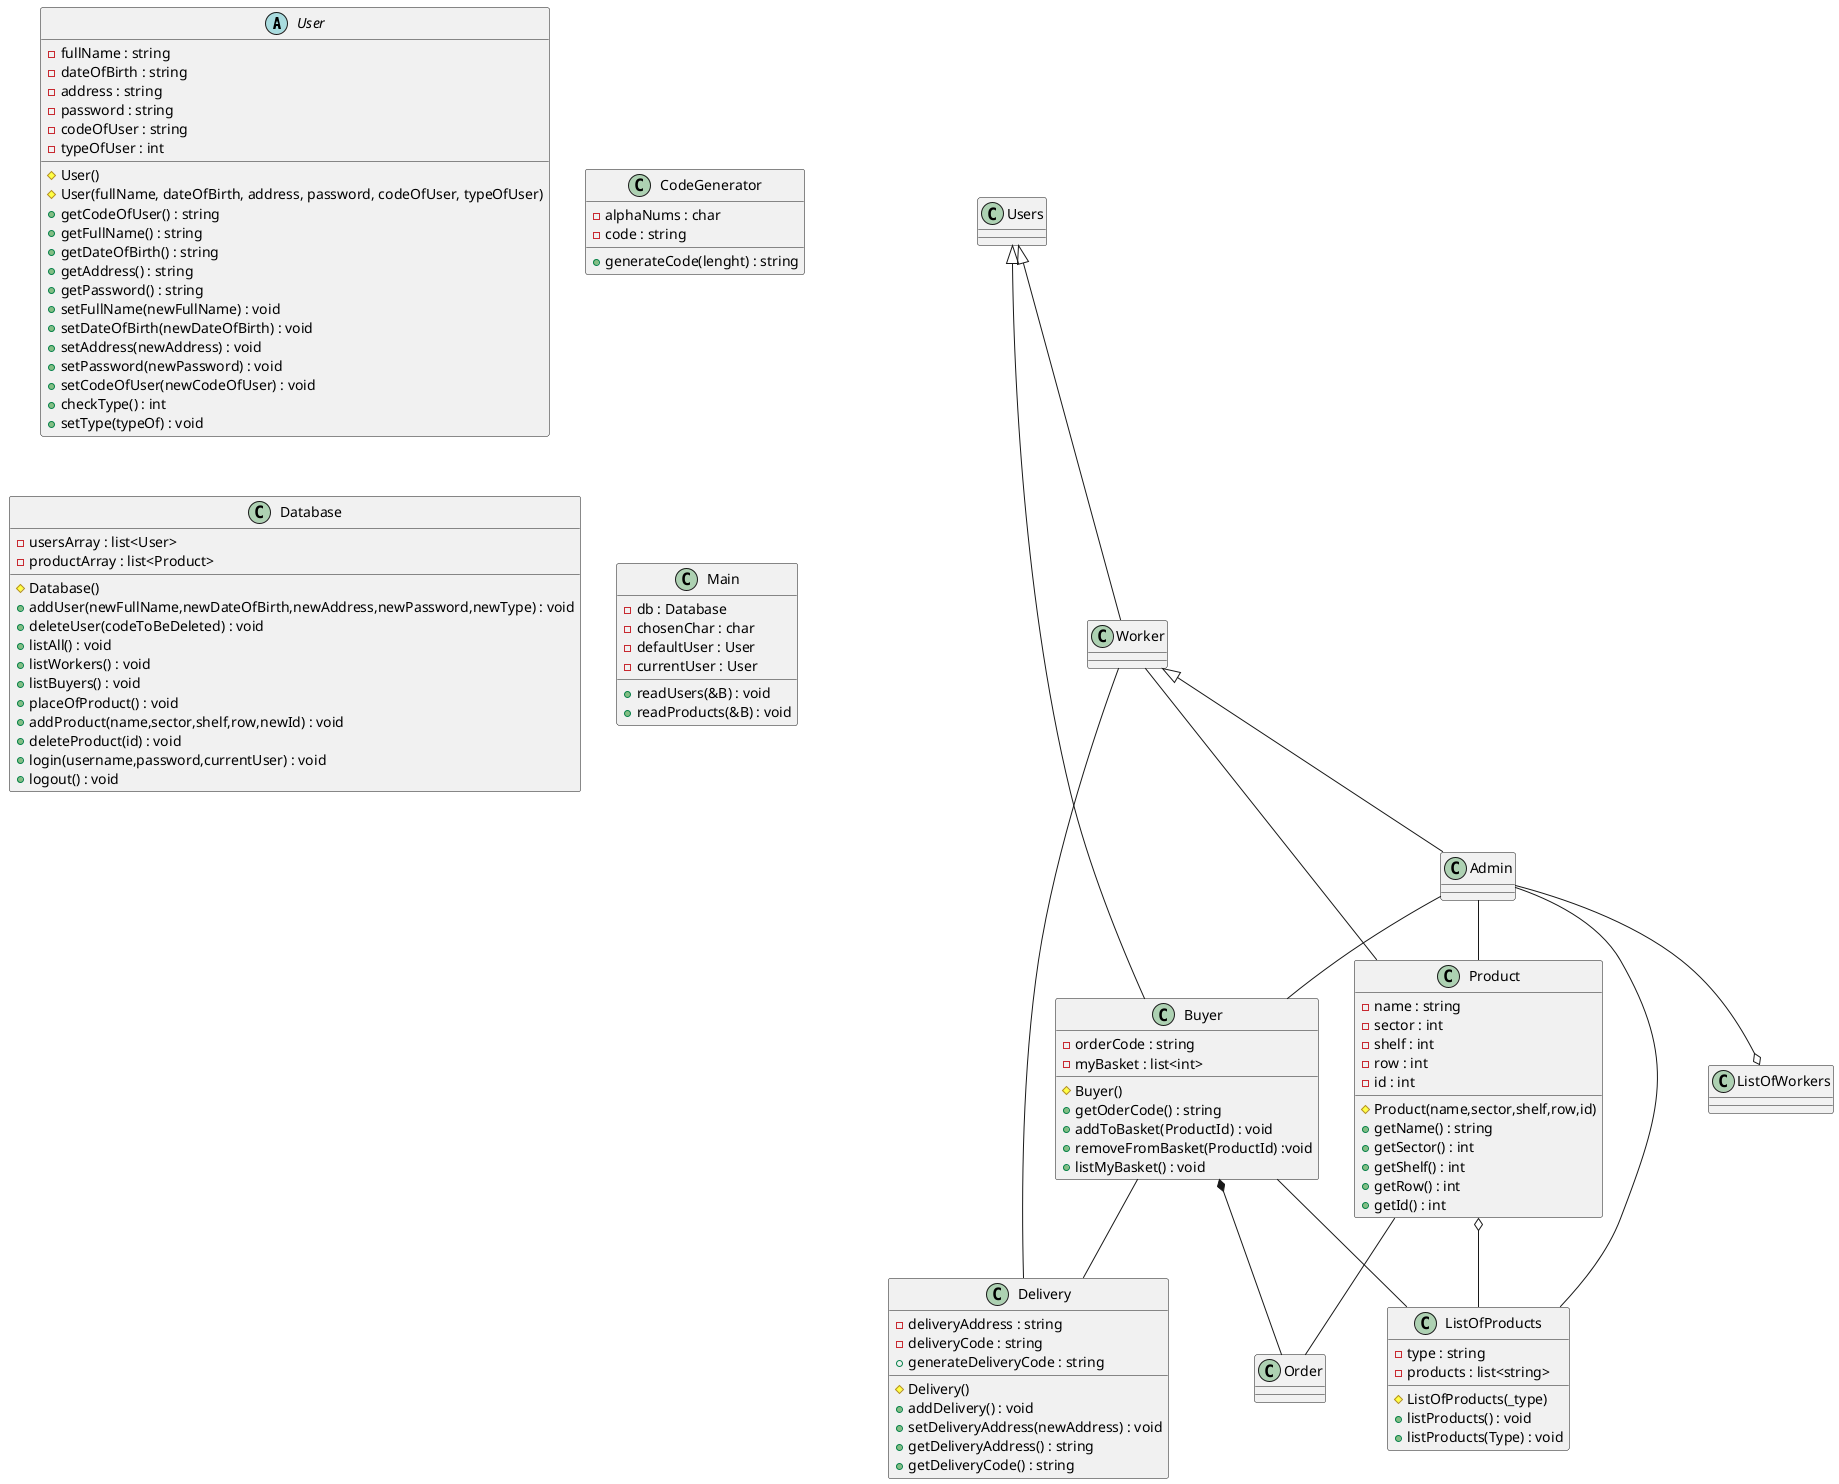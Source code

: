 @startuml Class_meghatarozas
'Classok a programon belül

abstract class User {
    -fullName : string
    -dateOfBirth : string
    -address : string
    -password : string
    -codeOfUser : string
	-typeOfUser : int
	#User()
	#User(fullName, dateOfBirth, address, password, codeOfUser, typeOfUser)
	+getCodeOfUser() : string
    +getFullName() : string
    +getDateOfBirth() : string
    +getAddress() : string
	+getPassword() : string
    +setFullName(newFullName) : void
    +setDateOfBirth(newDateOfBirth) : void
    +setAddress(newAddress) : void
    +setPassword(newPassword) : void
	+setCodeOfUser(newCodeOfUser) : void
	+checkType() : int
	+setType(typeOf) : void
}

class Buyer {
    -orderCode : string
	-myBasket : list<int>
	#Buyer()
    +getOderCode() : string
    +addToBasket(ProductId) : void
    +removeFromBasket(ProductId) :void
    +listMyBasket() : void
}  

class Product {
    -name : string
    -sector : int
    -shelf : int
    -row : int
    -id : int
    #Product(name,sector,shelf,row,id)
    +getName() : string
    +getSector() : int
    +getShelf() : int
    +getRow() : int 
    +getId() : int
}


class ListOfProducts {
    -type : string
	-products : list<string>
	#ListOfProducts(_type)
    +listProducts() : void
    +listProducts(Type) : void
}

class Delivery {
    - deliveryAddress : string
    - deliveryCode : string
	#Delivery()
    +addDelivery() : void
	+setDeliveryAddress(newAddress) : void
    +generateDeliveryCode : string
    +getDeliveryAddress() : string
    +getDeliveryCode() : string
}

class CodeGenerator {
	-alphaNums : char
	-code : string
	+generateCode(lenght) : string
}

class Database {
	-usersArray : list<User>
	-productArray : list<Product>
	#Database()
	+addUser(newFullName,newDateOfBirth,newAddress,newPassword,newType) : void
	+deleteUser(codeToBeDeleted) : void
	+listAll() : void
	+listWorkers() : void
	+listBuyers() : void
	+placeOfProduct() : void
	+addProduct(name,sector,shelf,row,newId) : void
	+deleteProduct(id) : void
	+login(username,password,currentUser) : void
	+logout() : void
}

class Main {
	+readUsers(&B) : void
	+readProducts(&B) : void
	-db : Database
	-chosenChar : char
	-defaultUser : User
	-currentUser : User
}


' Kapcsolodasok a classok kozott


Users <|-- Worker
Users <|-- Buyer
Worker <|-- Admin

'Admin -- Worker
Admin -- Buyer
Admin -- Product
Admin -- ListOfProducts
Admin --o ListOfWorkers

Product o-- ListOfProducts


Buyer -- ListOfProducts
Buyer *-- Order
Buyer -- Delivery


Product -- Order

Worker -- Delivery

Worker -- Product
@enduml

